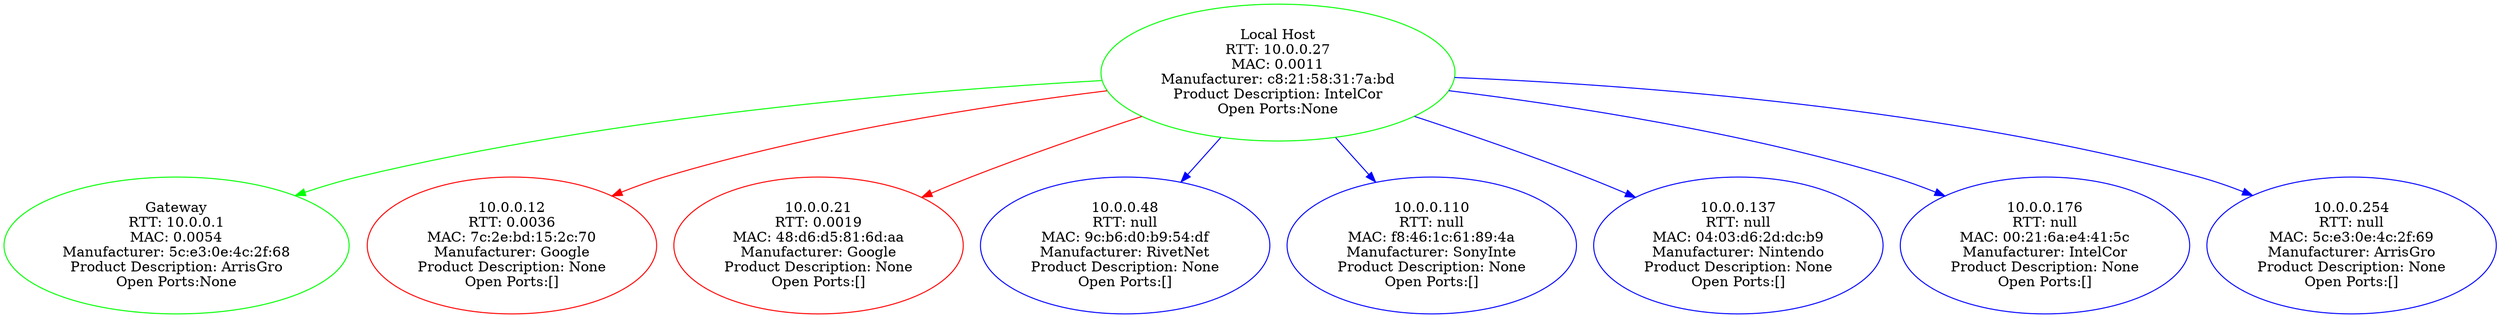 // LAN Visualization
digraph {
	node [color=green]
	"10.0.0.27" [label="Local Host
RTT: 10.0.0.27
MAC: 0.0011
Manufacturer: c8:21:58:31:7a:bd
Product Description: IntelCor
Open Ports:None"]
	node [color=green]
	"10.0.0.1" [label="Gateway
RTT: 10.0.0.1
MAC: 0.0054
Manufacturer: 5c:e3:0e:4c:2f:68
Product Description: ArrisGro
Open Ports:None"]
	edge [color=green]
	"10.0.0.27" -> "10.0.0.1"
	node [color=red]
	edge [color=red]
	"10.0.0.12" [label="10.0.0.12
RTT: 0.0036
MAC: 7c:2e:bd:15:2c:70
Manufacturer: Google
Product Description: None
Open Ports:[]"]
	"10.0.0.27" -> "10.0.0.12"
	node [color=red]
	edge [color=red]
	"10.0.0.21" [label="10.0.0.21
RTT: 0.0019
MAC: 48:d6:d5:81:6d:aa
Manufacturer: Google
Product Description: None
Open Ports:[]"]
	"10.0.0.27" -> "10.0.0.21"
	node [color=blue]
	edge [color=blue]
	"10.0.0.48" [label="10.0.0.48
RTT: null
MAC: 9c:b6:d0:b9:54:df
Manufacturer: RivetNet
Product Description: None
Open Ports:[]"]
	"10.0.0.27" -> "10.0.0.48"
	node [color=blue]
	edge [color=blue]
	"10.0.0.110" [label="10.0.0.110
RTT: null
MAC: f8:46:1c:61:89:4a
Manufacturer: SonyInte
Product Description: None
Open Ports:[]"]
	"10.0.0.27" -> "10.0.0.110"
	node [color=blue]
	edge [color=blue]
	"10.0.0.137" [label="10.0.0.137
RTT: null
MAC: 04:03:d6:2d:dc:b9
Manufacturer: Nintendo
Product Description: None
Open Ports:[]"]
	"10.0.0.27" -> "10.0.0.137"
	node [color=blue]
	edge [color=blue]
	"10.0.0.176" [label="10.0.0.176
RTT: null
MAC: 00:21:6a:e4:41:5c
Manufacturer: IntelCor
Product Description: None
Open Ports:[]"]
	"10.0.0.27" -> "10.0.0.176"
	node [color=blue]
	edge [color=blue]
	"10.0.0.254" [label="10.0.0.254
RTT: null
MAC: 5c:e3:0e:4c:2f:69
Manufacturer: ArrisGro
Product Description: None
Open Ports:[]"]
	"10.0.0.27" -> "10.0.0.254"
}
